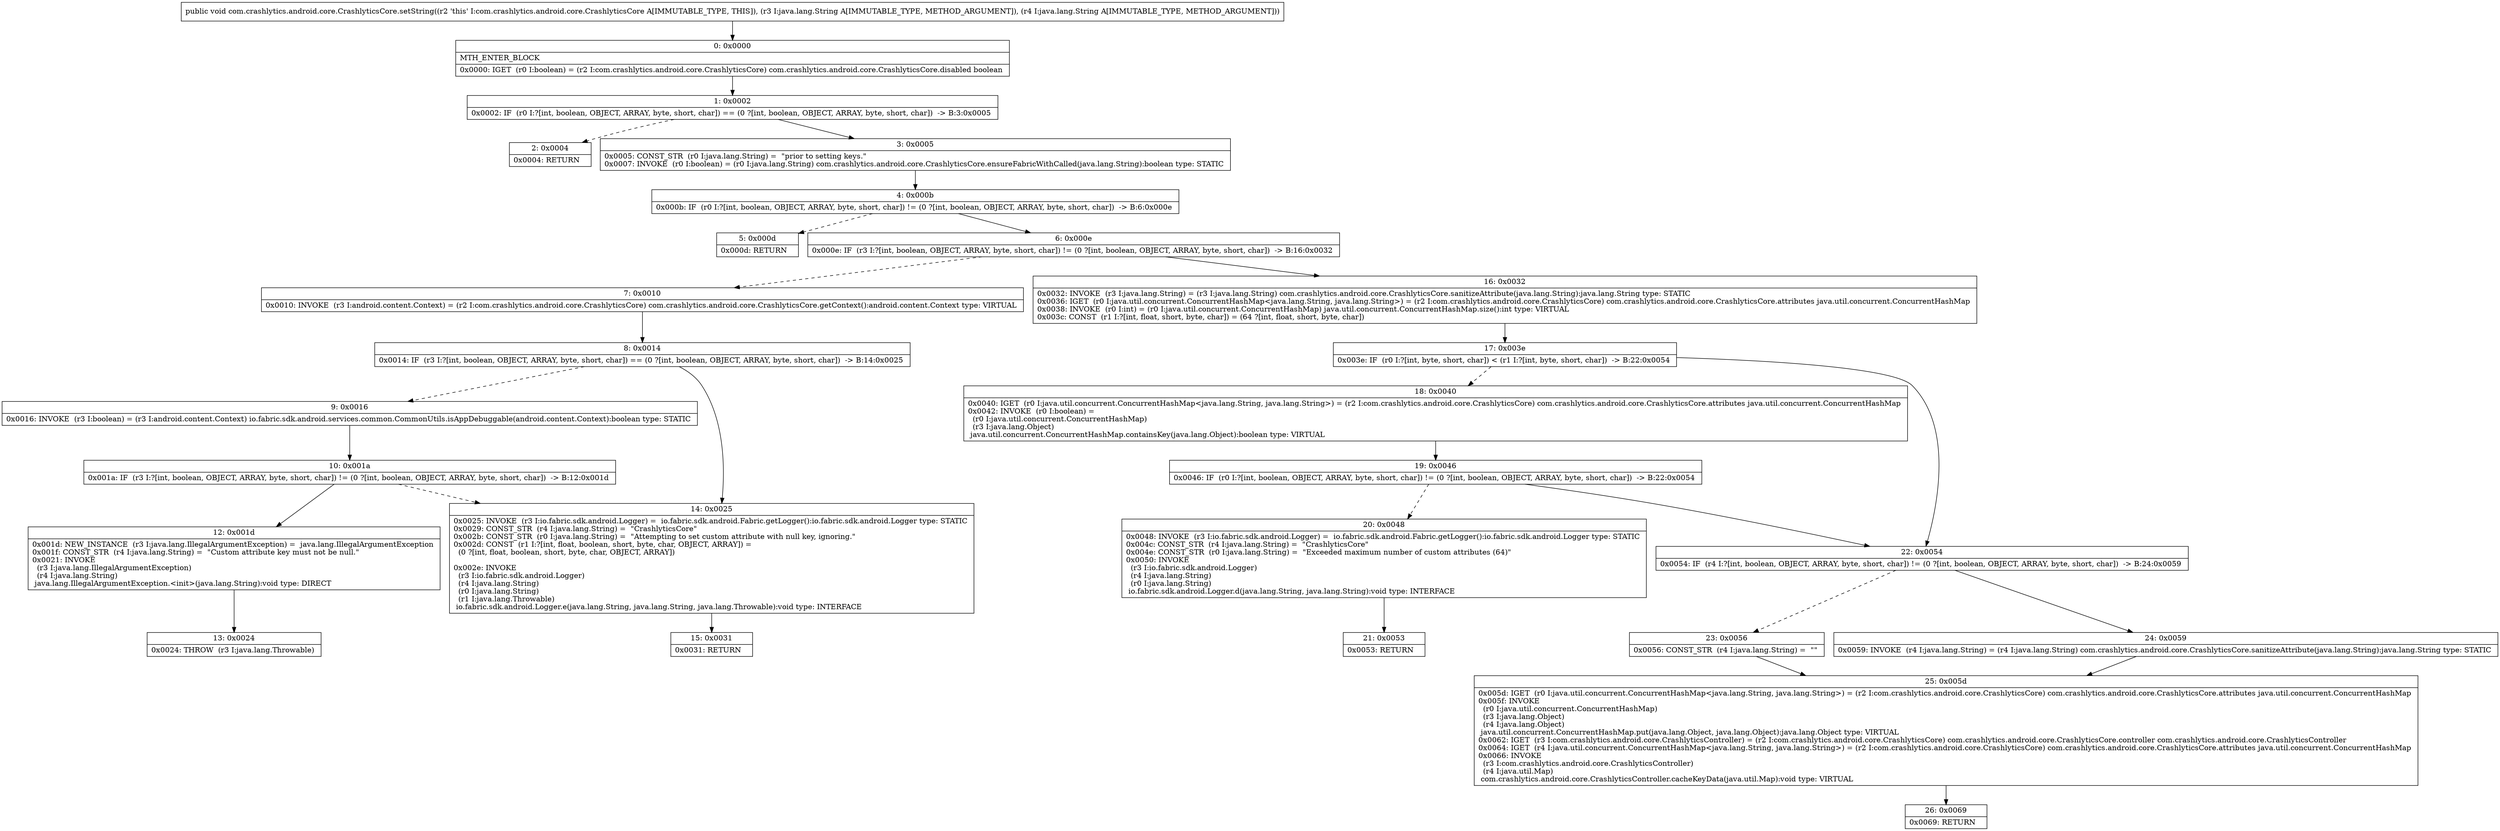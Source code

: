 digraph "CFG forcom.crashlytics.android.core.CrashlyticsCore.setString(Ljava\/lang\/String;Ljava\/lang\/String;)V" {
Node_0 [shape=record,label="{0\:\ 0x0000|MTH_ENTER_BLOCK\l|0x0000: IGET  (r0 I:boolean) = (r2 I:com.crashlytics.android.core.CrashlyticsCore) com.crashlytics.android.core.CrashlyticsCore.disabled boolean \l}"];
Node_1 [shape=record,label="{1\:\ 0x0002|0x0002: IF  (r0 I:?[int, boolean, OBJECT, ARRAY, byte, short, char]) == (0 ?[int, boolean, OBJECT, ARRAY, byte, short, char])  \-\> B:3:0x0005 \l}"];
Node_2 [shape=record,label="{2\:\ 0x0004|0x0004: RETURN   \l}"];
Node_3 [shape=record,label="{3\:\ 0x0005|0x0005: CONST_STR  (r0 I:java.lang.String) =  \"prior to setting keys.\" \l0x0007: INVOKE  (r0 I:boolean) = (r0 I:java.lang.String) com.crashlytics.android.core.CrashlyticsCore.ensureFabricWithCalled(java.lang.String):boolean type: STATIC \l}"];
Node_4 [shape=record,label="{4\:\ 0x000b|0x000b: IF  (r0 I:?[int, boolean, OBJECT, ARRAY, byte, short, char]) != (0 ?[int, boolean, OBJECT, ARRAY, byte, short, char])  \-\> B:6:0x000e \l}"];
Node_5 [shape=record,label="{5\:\ 0x000d|0x000d: RETURN   \l}"];
Node_6 [shape=record,label="{6\:\ 0x000e|0x000e: IF  (r3 I:?[int, boolean, OBJECT, ARRAY, byte, short, char]) != (0 ?[int, boolean, OBJECT, ARRAY, byte, short, char])  \-\> B:16:0x0032 \l}"];
Node_7 [shape=record,label="{7\:\ 0x0010|0x0010: INVOKE  (r3 I:android.content.Context) = (r2 I:com.crashlytics.android.core.CrashlyticsCore) com.crashlytics.android.core.CrashlyticsCore.getContext():android.content.Context type: VIRTUAL \l}"];
Node_8 [shape=record,label="{8\:\ 0x0014|0x0014: IF  (r3 I:?[int, boolean, OBJECT, ARRAY, byte, short, char]) == (0 ?[int, boolean, OBJECT, ARRAY, byte, short, char])  \-\> B:14:0x0025 \l}"];
Node_9 [shape=record,label="{9\:\ 0x0016|0x0016: INVOKE  (r3 I:boolean) = (r3 I:android.content.Context) io.fabric.sdk.android.services.common.CommonUtils.isAppDebuggable(android.content.Context):boolean type: STATIC \l}"];
Node_10 [shape=record,label="{10\:\ 0x001a|0x001a: IF  (r3 I:?[int, boolean, OBJECT, ARRAY, byte, short, char]) != (0 ?[int, boolean, OBJECT, ARRAY, byte, short, char])  \-\> B:12:0x001d \l}"];
Node_12 [shape=record,label="{12\:\ 0x001d|0x001d: NEW_INSTANCE  (r3 I:java.lang.IllegalArgumentException) =  java.lang.IllegalArgumentException \l0x001f: CONST_STR  (r4 I:java.lang.String) =  \"Custom attribute key must not be null.\" \l0x0021: INVOKE  \l  (r3 I:java.lang.IllegalArgumentException)\l  (r4 I:java.lang.String)\l java.lang.IllegalArgumentException.\<init\>(java.lang.String):void type: DIRECT \l}"];
Node_13 [shape=record,label="{13\:\ 0x0024|0x0024: THROW  (r3 I:java.lang.Throwable) \l}"];
Node_14 [shape=record,label="{14\:\ 0x0025|0x0025: INVOKE  (r3 I:io.fabric.sdk.android.Logger) =  io.fabric.sdk.android.Fabric.getLogger():io.fabric.sdk.android.Logger type: STATIC \l0x0029: CONST_STR  (r4 I:java.lang.String) =  \"CrashlyticsCore\" \l0x002b: CONST_STR  (r0 I:java.lang.String) =  \"Attempting to set custom attribute with null key, ignoring.\" \l0x002d: CONST  (r1 I:?[int, float, boolean, short, byte, char, OBJECT, ARRAY]) = \l  (0 ?[int, float, boolean, short, byte, char, OBJECT, ARRAY])\l \l0x002e: INVOKE  \l  (r3 I:io.fabric.sdk.android.Logger)\l  (r4 I:java.lang.String)\l  (r0 I:java.lang.String)\l  (r1 I:java.lang.Throwable)\l io.fabric.sdk.android.Logger.e(java.lang.String, java.lang.String, java.lang.Throwable):void type: INTERFACE \l}"];
Node_15 [shape=record,label="{15\:\ 0x0031|0x0031: RETURN   \l}"];
Node_16 [shape=record,label="{16\:\ 0x0032|0x0032: INVOKE  (r3 I:java.lang.String) = (r3 I:java.lang.String) com.crashlytics.android.core.CrashlyticsCore.sanitizeAttribute(java.lang.String):java.lang.String type: STATIC \l0x0036: IGET  (r0 I:java.util.concurrent.ConcurrentHashMap\<java.lang.String, java.lang.String\>) = (r2 I:com.crashlytics.android.core.CrashlyticsCore) com.crashlytics.android.core.CrashlyticsCore.attributes java.util.concurrent.ConcurrentHashMap \l0x0038: INVOKE  (r0 I:int) = (r0 I:java.util.concurrent.ConcurrentHashMap) java.util.concurrent.ConcurrentHashMap.size():int type: VIRTUAL \l0x003c: CONST  (r1 I:?[int, float, short, byte, char]) = (64 ?[int, float, short, byte, char]) \l}"];
Node_17 [shape=record,label="{17\:\ 0x003e|0x003e: IF  (r0 I:?[int, byte, short, char]) \< (r1 I:?[int, byte, short, char])  \-\> B:22:0x0054 \l}"];
Node_18 [shape=record,label="{18\:\ 0x0040|0x0040: IGET  (r0 I:java.util.concurrent.ConcurrentHashMap\<java.lang.String, java.lang.String\>) = (r2 I:com.crashlytics.android.core.CrashlyticsCore) com.crashlytics.android.core.CrashlyticsCore.attributes java.util.concurrent.ConcurrentHashMap \l0x0042: INVOKE  (r0 I:boolean) = \l  (r0 I:java.util.concurrent.ConcurrentHashMap)\l  (r3 I:java.lang.Object)\l java.util.concurrent.ConcurrentHashMap.containsKey(java.lang.Object):boolean type: VIRTUAL \l}"];
Node_19 [shape=record,label="{19\:\ 0x0046|0x0046: IF  (r0 I:?[int, boolean, OBJECT, ARRAY, byte, short, char]) != (0 ?[int, boolean, OBJECT, ARRAY, byte, short, char])  \-\> B:22:0x0054 \l}"];
Node_20 [shape=record,label="{20\:\ 0x0048|0x0048: INVOKE  (r3 I:io.fabric.sdk.android.Logger) =  io.fabric.sdk.android.Fabric.getLogger():io.fabric.sdk.android.Logger type: STATIC \l0x004c: CONST_STR  (r4 I:java.lang.String) =  \"CrashlyticsCore\" \l0x004e: CONST_STR  (r0 I:java.lang.String) =  \"Exceeded maximum number of custom attributes (64)\" \l0x0050: INVOKE  \l  (r3 I:io.fabric.sdk.android.Logger)\l  (r4 I:java.lang.String)\l  (r0 I:java.lang.String)\l io.fabric.sdk.android.Logger.d(java.lang.String, java.lang.String):void type: INTERFACE \l}"];
Node_21 [shape=record,label="{21\:\ 0x0053|0x0053: RETURN   \l}"];
Node_22 [shape=record,label="{22\:\ 0x0054|0x0054: IF  (r4 I:?[int, boolean, OBJECT, ARRAY, byte, short, char]) != (0 ?[int, boolean, OBJECT, ARRAY, byte, short, char])  \-\> B:24:0x0059 \l}"];
Node_23 [shape=record,label="{23\:\ 0x0056|0x0056: CONST_STR  (r4 I:java.lang.String) =  \"\" \l}"];
Node_24 [shape=record,label="{24\:\ 0x0059|0x0059: INVOKE  (r4 I:java.lang.String) = (r4 I:java.lang.String) com.crashlytics.android.core.CrashlyticsCore.sanitizeAttribute(java.lang.String):java.lang.String type: STATIC \l}"];
Node_25 [shape=record,label="{25\:\ 0x005d|0x005d: IGET  (r0 I:java.util.concurrent.ConcurrentHashMap\<java.lang.String, java.lang.String\>) = (r2 I:com.crashlytics.android.core.CrashlyticsCore) com.crashlytics.android.core.CrashlyticsCore.attributes java.util.concurrent.ConcurrentHashMap \l0x005f: INVOKE  \l  (r0 I:java.util.concurrent.ConcurrentHashMap)\l  (r3 I:java.lang.Object)\l  (r4 I:java.lang.Object)\l java.util.concurrent.ConcurrentHashMap.put(java.lang.Object, java.lang.Object):java.lang.Object type: VIRTUAL \l0x0062: IGET  (r3 I:com.crashlytics.android.core.CrashlyticsController) = (r2 I:com.crashlytics.android.core.CrashlyticsCore) com.crashlytics.android.core.CrashlyticsCore.controller com.crashlytics.android.core.CrashlyticsController \l0x0064: IGET  (r4 I:java.util.concurrent.ConcurrentHashMap\<java.lang.String, java.lang.String\>) = (r2 I:com.crashlytics.android.core.CrashlyticsCore) com.crashlytics.android.core.CrashlyticsCore.attributes java.util.concurrent.ConcurrentHashMap \l0x0066: INVOKE  \l  (r3 I:com.crashlytics.android.core.CrashlyticsController)\l  (r4 I:java.util.Map)\l com.crashlytics.android.core.CrashlyticsController.cacheKeyData(java.util.Map):void type: VIRTUAL \l}"];
Node_26 [shape=record,label="{26\:\ 0x0069|0x0069: RETURN   \l}"];
MethodNode[shape=record,label="{public void com.crashlytics.android.core.CrashlyticsCore.setString((r2 'this' I:com.crashlytics.android.core.CrashlyticsCore A[IMMUTABLE_TYPE, THIS]), (r3 I:java.lang.String A[IMMUTABLE_TYPE, METHOD_ARGUMENT]), (r4 I:java.lang.String A[IMMUTABLE_TYPE, METHOD_ARGUMENT])) }"];
MethodNode -> Node_0;
Node_0 -> Node_1;
Node_1 -> Node_2[style=dashed];
Node_1 -> Node_3;
Node_3 -> Node_4;
Node_4 -> Node_5[style=dashed];
Node_4 -> Node_6;
Node_6 -> Node_7[style=dashed];
Node_6 -> Node_16;
Node_7 -> Node_8;
Node_8 -> Node_9[style=dashed];
Node_8 -> Node_14;
Node_9 -> Node_10;
Node_10 -> Node_12;
Node_10 -> Node_14[style=dashed];
Node_12 -> Node_13;
Node_14 -> Node_15;
Node_16 -> Node_17;
Node_17 -> Node_18[style=dashed];
Node_17 -> Node_22;
Node_18 -> Node_19;
Node_19 -> Node_20[style=dashed];
Node_19 -> Node_22;
Node_20 -> Node_21;
Node_22 -> Node_23[style=dashed];
Node_22 -> Node_24;
Node_23 -> Node_25;
Node_24 -> Node_25;
Node_25 -> Node_26;
}

